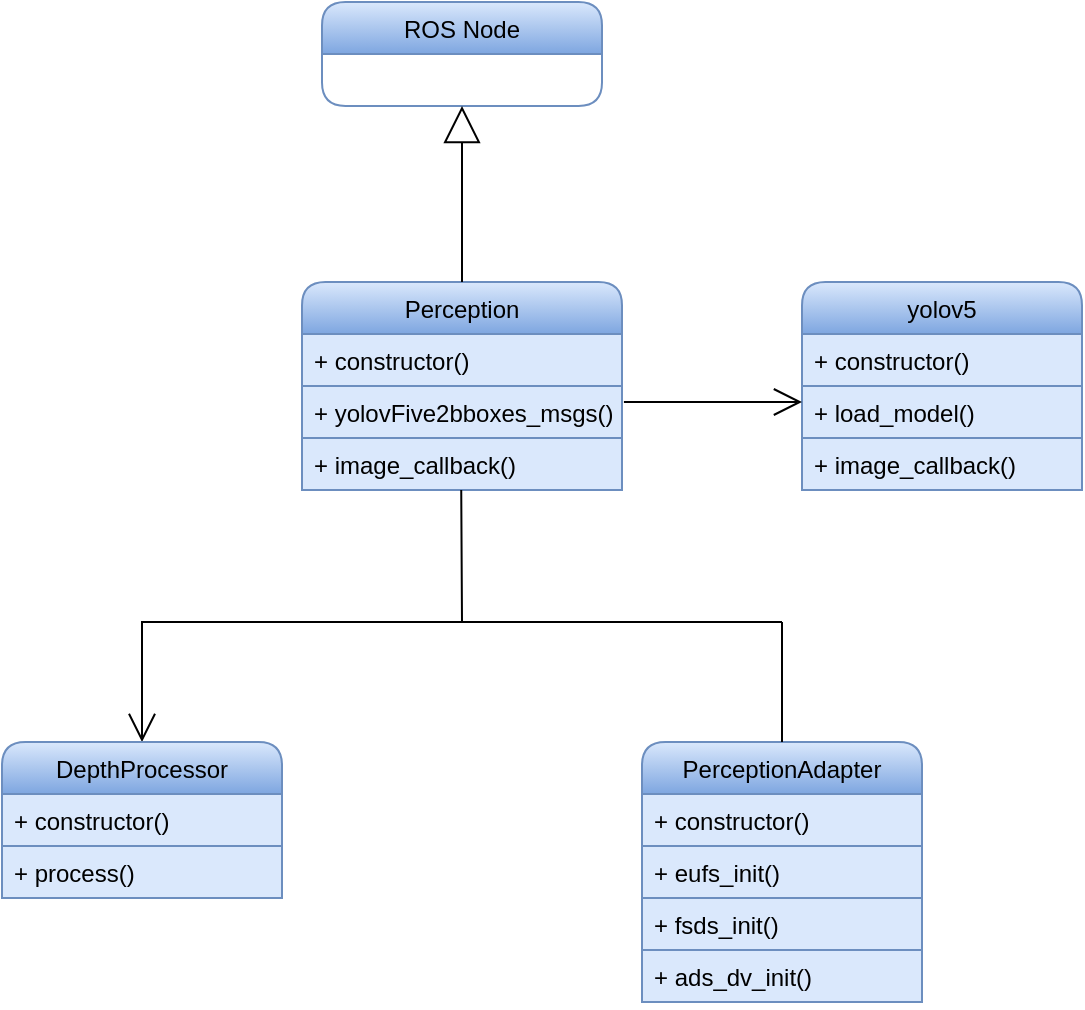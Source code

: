 <mxfile version="20.3.0" type="device" pages="3"><diagram id="csrCHdKyBh5PjhHcBPgm" name="Class Diagram"><mxGraphModel dx="2282" dy="1115" grid="1" gridSize="10" guides="1" tooltips="1" connect="1" arrows="1" fold="1" page="1" pageScale="1" pageWidth="827" pageHeight="1169" math="0" shadow="0"><root><mxCell id="0"/><mxCell id="1" parent="0"/><mxCell id="FZn9dxzBN6j7ot9aoBsr-1" value="Perception" style="swimlane;fontStyle=0;childLayout=stackLayout;horizontal=1;startSize=26;fillColor=#dae8fc;horizontalStack=0;resizeParent=1;resizeParentMax=0;resizeLast=0;collapsible=1;marginBottom=0;strokeColor=#6c8ebf;rounded=1;gradientColor=#7ea6e0;" vertex="1" parent="1"><mxGeometry x="10" y="320" width="160" height="104" as="geometry"/></mxCell><mxCell id="FZn9dxzBN6j7ot9aoBsr-2" value="+ constructor()" style="text;strokeColor=#6c8ebf;fillColor=#dae8fc;align=left;verticalAlign=top;spacingLeft=4;spacingRight=4;overflow=hidden;rotatable=0;points=[[0,0.5],[1,0.5]];portConstraint=eastwest;" vertex="1" parent="FZn9dxzBN6j7ot9aoBsr-1"><mxGeometry y="26" width="160" height="26" as="geometry"/></mxCell><mxCell id="FZn9dxzBN6j7ot9aoBsr-3" value="+ yolovFive2bboxes_msgs()" style="text;strokeColor=#6c8ebf;fillColor=#dae8fc;align=left;verticalAlign=top;spacingLeft=4;spacingRight=4;overflow=hidden;rotatable=0;points=[[0,0.5],[1,0.5]];portConstraint=eastwest;" vertex="1" parent="FZn9dxzBN6j7ot9aoBsr-1"><mxGeometry y="52" width="160" height="26" as="geometry"/></mxCell><mxCell id="FZn9dxzBN6j7ot9aoBsr-4" value="+ image_callback()" style="text;strokeColor=#6c8ebf;fillColor=#dae8fc;align=left;verticalAlign=top;spacingLeft=4;spacingRight=4;overflow=hidden;rotatable=0;points=[[0,0.5],[1,0.5]];portConstraint=eastwest;" vertex="1" parent="FZn9dxzBN6j7ot9aoBsr-1"><mxGeometry y="78" width="160" height="26" as="geometry"/></mxCell><mxCell id="FZn9dxzBN6j7ot9aoBsr-5" value="ROS Node" style="swimlane;fontStyle=0;childLayout=stackLayout;horizontal=1;startSize=26;fillColor=#dae8fc;horizontalStack=0;resizeParent=1;resizeParentMax=0;resizeLast=0;collapsible=1;marginBottom=0;strokeColor=#6c8ebf;rounded=1;gradientColor=#7ea6e0;" vertex="1" parent="1"><mxGeometry x="20" y="180" width="140" height="52" as="geometry"><mxRectangle x="60" y="110" width="100" height="30" as="alternateBounds"/></mxGeometry></mxCell><mxCell id="FZn9dxzBN6j7ot9aoBsr-6" value="" style="endArrow=block;endSize=16;endFill=0;html=1;rounded=0;exitX=0.5;exitY=0;exitDx=0;exitDy=0;entryX=0.5;entryY=1;entryDx=0;entryDy=0;" edge="1" parent="1" source="FZn9dxzBN6j7ot9aoBsr-1" target="FZn9dxzBN6j7ot9aoBsr-5"><mxGeometry width="160" relative="1" as="geometry"><mxPoint x="120" y="362" as="sourcePoint"/><mxPoint x="90" y="240" as="targetPoint"/></mxGeometry></mxCell><mxCell id="FZn9dxzBN6j7ot9aoBsr-7" value="yolov5" style="swimlane;fontStyle=0;childLayout=stackLayout;horizontal=1;startSize=26;fillColor=#dae8fc;horizontalStack=0;resizeParent=1;resizeParentMax=0;resizeLast=0;collapsible=1;marginBottom=0;strokeColor=#6c8ebf;rounded=1;gradientColor=#7ea6e0;" vertex="1" parent="1"><mxGeometry x="260" y="320" width="140" height="104" as="geometry"><mxRectangle x="300" y="250" width="80" height="30" as="alternateBounds"/></mxGeometry></mxCell><mxCell id="FZn9dxzBN6j7ot9aoBsr-8" value="+ constructor()" style="text;strokeColor=#6c8ebf;fillColor=#dae8fc;align=left;verticalAlign=top;spacingLeft=4;spacingRight=4;overflow=hidden;rotatable=0;points=[[0,0.5],[1,0.5]];portConstraint=eastwest;" vertex="1" parent="FZn9dxzBN6j7ot9aoBsr-7"><mxGeometry y="26" width="140" height="26" as="geometry"/></mxCell><mxCell id="FZn9dxzBN6j7ot9aoBsr-9" value="+ load_model()" style="text;strokeColor=#6c8ebf;fillColor=#dae8fc;align=left;verticalAlign=top;spacingLeft=4;spacingRight=4;overflow=hidden;rotatable=0;points=[[0,0.5],[1,0.5]];portConstraint=eastwest;" vertex="1" parent="FZn9dxzBN6j7ot9aoBsr-7"><mxGeometry y="52" width="140" height="26" as="geometry"/></mxCell><mxCell id="FZn9dxzBN6j7ot9aoBsr-10" value="+ image_callback()" style="text;strokeColor=#6c8ebf;fillColor=#dae8fc;align=left;verticalAlign=top;spacingLeft=4;spacingRight=4;overflow=hidden;rotatable=0;points=[[0,0.5],[1,0.5]];portConstraint=eastwest;" vertex="1" parent="FZn9dxzBN6j7ot9aoBsr-7"><mxGeometry y="78" width="140" height="26" as="geometry"/></mxCell><mxCell id="FZn9dxzBN6j7ot9aoBsr-11" value="" style="endArrow=open;endFill=1;endSize=12;html=1;rounded=0;exitX=1.006;exitY=0.308;exitDx=0;exitDy=0;exitPerimeter=0;" edge="1" parent="1" source="FZn9dxzBN6j7ot9aoBsr-3"><mxGeometry width="160" relative="1" as="geometry"><mxPoint x="170" y="345.17" as="sourcePoint"/><mxPoint x="260" y="380" as="targetPoint"/></mxGeometry></mxCell><mxCell id="FZn9dxzBN6j7ot9aoBsr-12" value="" style="endArrow=open;endFill=1;endSize=12;html=1;rounded=0;" edge="1" parent="1"><mxGeometry width="160" relative="1" as="geometry"><mxPoint x="89.62" y="424" as="sourcePoint"/><mxPoint x="-70" y="550" as="targetPoint"/><Array as="points"><mxPoint x="90" y="490"/><mxPoint x="250" y="490"/><mxPoint x="-70" y="490"/></Array></mxGeometry></mxCell><mxCell id="FZn9dxzBN6j7ot9aoBsr-13" value="DepthProcessor" style="swimlane;fontStyle=0;childLayout=stackLayout;horizontal=1;startSize=26;fillColor=#dae8fc;horizontalStack=0;resizeParent=1;resizeParentMax=0;resizeLast=0;collapsible=1;marginBottom=0;strokeColor=#6c8ebf;rounded=1;gradientColor=#7ea6e0;" vertex="1" parent="1"><mxGeometry x="-140" y="550" width="140" height="78" as="geometry"/></mxCell><mxCell id="FZn9dxzBN6j7ot9aoBsr-14" value="+ constructor()" style="text;strokeColor=#6c8ebf;fillColor=#dae8fc;align=left;verticalAlign=top;spacingLeft=4;spacingRight=4;overflow=hidden;rotatable=0;points=[[0,0.5],[1,0.5]];portConstraint=eastwest;" vertex="1" parent="FZn9dxzBN6j7ot9aoBsr-13"><mxGeometry y="26" width="140" height="26" as="geometry"/></mxCell><mxCell id="FZn9dxzBN6j7ot9aoBsr-15" value="+ process()" style="text;strokeColor=#6c8ebf;fillColor=#dae8fc;align=left;verticalAlign=top;spacingLeft=4;spacingRight=4;overflow=hidden;rotatable=0;points=[[0,0.5],[1,0.5]];portConstraint=eastwest;" vertex="1" parent="FZn9dxzBN6j7ot9aoBsr-13"><mxGeometry y="52" width="140" height="26" as="geometry"/></mxCell><mxCell id="FZn9dxzBN6j7ot9aoBsr-16" value="PerceptionAdapter" style="swimlane;fontStyle=0;childLayout=stackLayout;horizontal=1;startSize=26;fillColor=#dae8fc;horizontalStack=0;resizeParent=1;resizeParentMax=0;resizeLast=0;collapsible=1;marginBottom=0;strokeColor=#6c8ebf;rounded=1;gradientColor=#7ea6e0;" vertex="1" parent="1"><mxGeometry x="180" y="550" width="140" height="130" as="geometry"><mxRectangle x="220" y="480" width="140" height="30" as="alternateBounds"/></mxGeometry></mxCell><mxCell id="FZn9dxzBN6j7ot9aoBsr-17" value="+ constructor()" style="text;strokeColor=#6c8ebf;fillColor=#dae8fc;align=left;verticalAlign=top;spacingLeft=4;spacingRight=4;overflow=hidden;rotatable=0;points=[[0,0.5],[1,0.5]];portConstraint=eastwest;" vertex="1" parent="FZn9dxzBN6j7ot9aoBsr-16"><mxGeometry y="26" width="140" height="26" as="geometry"/></mxCell><mxCell id="FZn9dxzBN6j7ot9aoBsr-18" value="+ eufs_init()" style="text;strokeColor=#6c8ebf;fillColor=#dae8fc;align=left;verticalAlign=top;spacingLeft=4;spacingRight=4;overflow=hidden;rotatable=0;points=[[0,0.5],[1,0.5]];portConstraint=eastwest;" vertex="1" parent="FZn9dxzBN6j7ot9aoBsr-16"><mxGeometry y="52" width="140" height="26" as="geometry"/></mxCell><mxCell id="FZn9dxzBN6j7ot9aoBsr-19" value="+ fsds_init()" style="text;strokeColor=#6c8ebf;fillColor=#dae8fc;align=left;verticalAlign=top;spacingLeft=4;spacingRight=4;overflow=hidden;rotatable=0;points=[[0,0.5],[1,0.5]];portConstraint=eastwest;" vertex="1" parent="FZn9dxzBN6j7ot9aoBsr-16"><mxGeometry y="78" width="140" height="26" as="geometry"/></mxCell><mxCell id="FZn9dxzBN6j7ot9aoBsr-20" value="+ ads_dv_init()" style="text;strokeColor=#6c8ebf;fillColor=#dae8fc;align=left;verticalAlign=top;spacingLeft=4;spacingRight=4;overflow=hidden;rotatable=0;points=[[0,0.5],[1,0.5]];portConstraint=eastwest;" vertex="1" parent="FZn9dxzBN6j7ot9aoBsr-16"><mxGeometry y="104" width="140" height="26" as="geometry"/></mxCell><mxCell id="FZn9dxzBN6j7ot9aoBsr-21" value="" style="endArrow=none;html=1;rounded=0;exitX=0.5;exitY=0;exitDx=0;exitDy=0;" edge="1" parent="1" source="FZn9dxzBN6j7ot9aoBsr-16"><mxGeometry width="50" height="50" relative="1" as="geometry"><mxPoint x="200" y="540" as="sourcePoint"/><mxPoint x="250" y="490" as="targetPoint"/></mxGeometry></mxCell></root></mxGraphModel></diagram><diagram id="uwnLDDKMOIUK_HUEbqtl" name="Sequence Diagram"><mxGraphModel dx="1773" dy="725" grid="1" gridSize="10" guides="1" tooltips="1" connect="1" arrows="1" fold="1" page="1" pageScale="1" pageWidth="827" pageHeight="1169" math="0" shadow="0"><root><mxCell id="0"/><mxCell id="1" parent="0"/><mxCell id="axEd0Fms53yiB2rhbIe--1" value=":Perception" style="rounded=0;whiteSpace=wrap;html=1;" parent="1" vertex="1"><mxGeometry x="100" y="60" width="120" height="60" as="geometry"/></mxCell><mxCell id="axEd0Fms53yiB2rhbIe--2" value="" style="endArrow=none;dashed=1;html=1;dashPattern=1 3;strokeWidth=2;rounded=0;entryX=0.5;entryY=1;entryDx=0;entryDy=0;startArrow=none;" parent="1" source="axEd0Fms53yiB2rhbIe--22" target="axEd0Fms53yiB2rhbIe--1" edge="1"><mxGeometry width="50" height="50" relative="1" as="geometry"><mxPoint x="160" y="400" as="sourcePoint"/><mxPoint x="500" y="350" as="targetPoint"/></mxGeometry></mxCell><mxCell id="axEd0Fms53yiB2rhbIe--3" value=":yolov5" style="rounded=0;whiteSpace=wrap;html=1;" parent="1" vertex="1"><mxGeometry x="300" y="60" width="120" height="60" as="geometry"/></mxCell><mxCell id="axEd0Fms53yiB2rhbIe--4" value="" style="endArrow=none;dashed=1;html=1;dashPattern=1 3;strokeWidth=2;rounded=0;entryX=0.5;entryY=1;entryDx=0;entryDy=0;startArrow=none;" parent="1" source="axEd0Fms53yiB2rhbIe--27" edge="1"><mxGeometry width="50" height="50" relative="1" as="geometry"><mxPoint x="360.05" y="400" as="sourcePoint"/><mxPoint x="359.55" y="130" as="targetPoint"/></mxGeometry></mxCell><mxCell id="axEd0Fms53yiB2rhbIe--8" value="Yolo:imageCallback(image)" style="html=1;verticalAlign=bottom;endArrow=block;rounded=0;" parent="1" edge="1"><mxGeometry width="80" relative="1" as="geometry"><mxPoint x="155" y="180" as="sourcePoint"/><mxPoint x="355" y="180" as="targetPoint"/></mxGeometry></mxCell><mxCell id="axEd0Fms53yiB2rhbIe--9" value=":depthProcessor" style="rounded=0;whiteSpace=wrap;html=1;" parent="1" vertex="1"><mxGeometry x="500" y="60" width="120" height="60" as="geometry"/></mxCell><mxCell id="axEd0Fms53yiB2rhbIe--10" value="" style="endArrow=none;dashed=1;html=1;dashPattern=1 3;strokeWidth=2;rounded=0;entryX=0.5;entryY=1;entryDx=0;entryDy=0;startArrow=none;" parent="1" source="axEd0Fms53yiB2rhbIe--29" edge="1"><mxGeometry width="50" height="50" relative="1" as="geometry"><mxPoint x="560" y="400" as="sourcePoint"/><mxPoint x="560" y="120" as="targetPoint"/></mxGeometry></mxCell><mxCell id="axEd0Fms53yiB2rhbIe--12" value="BoundingBoxes" style="html=1;verticalAlign=bottom;endArrow=open;dashed=1;endSize=8;rounded=0;" parent="1" edge="1"><mxGeometry relative="1" as="geometry"><mxPoint x="360" y="210" as="sourcePoint"/><mxPoint x="165.0" y="210" as="targetPoint"/></mxGeometry></mxCell><mxCell id="axEd0Fms53yiB2rhbIe--13" value="adapter:PerceptionAdapter" style="rounded=0;whiteSpace=wrap;html=1;" parent="1" vertex="1"><mxGeometry x="-140" y="60" width="160" height="60" as="geometry"/></mxCell><mxCell id="axEd0Fms53yiB2rhbIe--14" value="" style="endArrow=none;dashed=1;html=1;dashPattern=1 3;strokeWidth=2;rounded=0;startArrow=none;" parent="1" source="axEd0Fms53yiB2rhbIe--25" edge="1"><mxGeometry width="50" height="50" relative="1" as="geometry"><mxPoint x="-60.56" y="390" as="sourcePoint"/><mxPoint x="-60.11" y="120" as="targetPoint"/></mxGeometry></mxCell><mxCell id="axEd0Fms53yiB2rhbIe--15" value="Perception:imageCallback(image)" style="html=1;verticalAlign=bottom;endArrow=block;rounded=0;entryX=-0.155;entryY=0.227;entryDx=0;entryDy=0;entryPerimeter=0;exitX=0.89;exitY=0.256;exitDx=0;exitDy=0;exitPerimeter=0;" parent="1" source="axEd0Fms53yiB2rhbIe--25" target="axEd0Fms53yiB2rhbIe--22" edge="1"><mxGeometry width="80" relative="1" as="geometry"><mxPoint x="-60" y="190" as="sourcePoint"/><mxPoint x="160" y="190" as="targetPoint"/></mxGeometry></mxCell><mxCell id="axEd0Fms53yiB2rhbIe--16" value="Image Getter" style="shape=umlActor;verticalLabelPosition=bottom;verticalAlign=top;html=1;" parent="1" vertex="1"><mxGeometry x="-270" y="40" width="30" height="60" as="geometry"/></mxCell><mxCell id="axEd0Fms53yiB2rhbIe--19" value="" style="endArrow=none;dashed=1;html=1;dashPattern=1 3;strokeWidth=2;rounded=0;" parent="1" edge="1"><mxGeometry width="50" height="50" relative="1" as="geometry"><mxPoint x="-255.43" y="400.0" as="sourcePoint"/><mxPoint x="-254.98" y="130" as="targetPoint"/></mxGeometry></mxCell><mxCell id="axEd0Fms53yiB2rhbIe--21" value="Send the Image" style="html=1;verticalAlign=bottom;endArrow=block;rounded=0;entryX=0.026;entryY=0.116;entryDx=0;entryDy=0;entryPerimeter=0;" parent="1" target="axEd0Fms53yiB2rhbIe--25" edge="1"><mxGeometry width="80" relative="1" as="geometry"><mxPoint x="-250" y="160" as="sourcePoint"/><mxPoint x="-70" y="160" as="targetPoint"/></mxGeometry></mxCell><mxCell id="axEd0Fms53yiB2rhbIe--22" value="" style="html=1;points=[];perimeter=orthogonalPerimeter;" parent="1" vertex="1"><mxGeometry x="155" y="130" width="10" height="180" as="geometry"/></mxCell><mxCell id="axEd0Fms53yiB2rhbIe--24" value="" style="endArrow=none;dashed=1;html=1;dashPattern=1 3;strokeWidth=2;rounded=0;entryX=0.5;entryY=1;entryDx=0;entryDy=0;" parent="1" target="axEd0Fms53yiB2rhbIe--22" edge="1"><mxGeometry width="50" height="50" relative="1" as="geometry"><mxPoint x="160" y="400" as="sourcePoint"/><mxPoint x="160" y="120" as="targetPoint"/></mxGeometry></mxCell><mxCell id="axEd0Fms53yiB2rhbIe--25" value="" style="html=1;points=[];perimeter=orthogonalPerimeter;" parent="1" vertex="1"><mxGeometry x="-65" y="150" width="10" height="80" as="geometry"/></mxCell><mxCell id="axEd0Fms53yiB2rhbIe--26" value="" style="endArrow=none;dashed=1;html=1;dashPattern=1 3;strokeWidth=2;rounded=0;" parent="1" target="axEd0Fms53yiB2rhbIe--25" edge="1"><mxGeometry width="50" height="50" relative="1" as="geometry"><mxPoint x="-61" y="400" as="sourcePoint"/><mxPoint x="-60.11" y="120" as="targetPoint"/></mxGeometry></mxCell><mxCell id="axEd0Fms53yiB2rhbIe--27" value="" style="html=1;points=[];perimeter=orthogonalPerimeter;" parent="1" vertex="1"><mxGeometry x="355" y="160" width="10" height="60" as="geometry"/></mxCell><mxCell id="axEd0Fms53yiB2rhbIe--28" value="" style="endArrow=none;dashed=1;html=1;dashPattern=1 3;strokeWidth=2;rounded=0;entryX=0.5;entryY=1;entryDx=0;entryDy=0;" parent="1" target="axEd0Fms53yiB2rhbIe--27" edge="1"><mxGeometry width="50" height="50" relative="1" as="geometry"><mxPoint x="360.05" y="400" as="sourcePoint"/><mxPoint x="359.55" y="130" as="targetPoint"/></mxGeometry></mxCell><mxCell id="axEd0Fms53yiB2rhbIe--29" value="" style="html=1;points=[];perimeter=orthogonalPerimeter;" parent="1" vertex="1"><mxGeometry x="555" y="170" width="10" height="180" as="geometry"/></mxCell><mxCell id="axEd0Fms53yiB2rhbIe--31" value="" style="endArrow=none;dashed=1;html=1;dashPattern=1 3;strokeWidth=2;rounded=0;entryX=0.5;entryY=1;entryDx=0;entryDy=0;" parent="1" target="axEd0Fms53yiB2rhbIe--29" edge="1"><mxGeometry width="50" height="50" relative="1" as="geometry"><mxPoint x="560" y="400" as="sourcePoint"/><mxPoint x="560" y="120" as="targetPoint"/></mxGeometry></mxCell><mxCell id="axEd0Fms53yiB2rhbIe--32" value="process(BoundingBoxes)" style="html=1;verticalAlign=bottom;endArrow=block;rounded=0;exitX=1.044;exitY=0.722;exitDx=0;exitDy=0;exitPerimeter=0;entryX=-0.067;entryY=0.493;entryDx=0;entryDy=0;entryPerimeter=0;" parent="1" source="axEd0Fms53yiB2rhbIe--22" target="axEd0Fms53yiB2rhbIe--29" edge="1"><mxGeometry width="80" relative="1" as="geometry"><mxPoint x="170" y="240" as="sourcePoint"/><mxPoint x="550" y="257" as="targetPoint"/></mxGeometry></mxCell><mxCell id="axEd0Fms53yiB2rhbIe--33" value="cone_array" style="html=1;verticalAlign=bottom;endArrow=open;dashed=1;endSize=8;rounded=0;entryX=0.924;entryY=0.942;entryDx=0;entryDy=0;entryPerimeter=0;exitX=-0.106;exitY=0.723;exitDx=0;exitDy=0;exitPerimeter=0;" parent="1" edge="1"><mxGeometry relative="1" as="geometry"><mxPoint x="555" y="300.58" as="sourcePoint"/><mxPoint x="165.3" y="300.0" as="targetPoint"/><Array as="points"/></mxGeometry></mxCell><mxCell id="axEd0Fms53yiB2rhbIe--34" value="loop" style="shape=umlFrame;whiteSpace=wrap;html=1;" parent="1" vertex="1"><mxGeometry x="440" y="210" width="230" height="150" as="geometry"/></mxCell><mxCell id="axEd0Fms53yiB2rhbIe--36" value="" style="html=1;points=[];perimeter=orthogonalPerimeter;" parent="1" vertex="1"><mxGeometry x="555" y="170" width="10" height="180" as="geometry"/></mxCell><mxCell id="axEd0Fms53yiB2rhbIe--37" value="[for each bounding box]" style="text;html=1;strokeColor=none;fillColor=none;align=center;verticalAlign=middle;whiteSpace=wrap;rounded=0;" parent="1" vertex="1"><mxGeometry x="450" y="320" width="80" height="30" as="geometry"/></mxCell><mxCell id="axEd0Fms53yiB2rhbIe--38" value="get_value" style="html=1;verticalAlign=bottom;endArrow=block;rounded=0;entryX=1.133;entryY=0.722;entryDx=0;entryDy=0;entryPerimeter=0;" parent="1" target="axEd0Fms53yiB2rhbIe--36" edge="1"><mxGeometry x="0.143" width="80" relative="1" as="geometry"><mxPoint x="565" y="259.76" as="sourcePoint"/><mxPoint x="645" y="259.76" as="targetPoint"/><Array as="points"><mxPoint x="620" y="260"/><mxPoint x="620" y="300"/></Array><mxPoint as="offset"/></mxGeometry></mxCell></root></mxGraphModel></diagram><diagram id="CQTNSsdxCPb14MdHwIkN" name="Activity Diagram"><mxGraphModel dx="946" dy="725" grid="1" gridSize="10" guides="1" tooltips="1" connect="1" arrows="1" fold="1" page="1" pageScale="1" pageWidth="827" pageHeight="1169" math="0" shadow="0"><root><mxCell id="0"/><mxCell id="1" parent="0"/><mxCell id="8X3CFZgMmZD0W2ID8nXH-5" value="" style="ellipse;html=1;shape=startState;fillColor=#000000;strokeColor=#ff0000;" parent="1" vertex="1"><mxGeometry x="245" y="70" width="30" height="30" as="geometry"/></mxCell><mxCell id="8X3CFZgMmZD0W2ID8nXH-6" value="" style="edgeStyle=orthogonalEdgeStyle;html=1;verticalAlign=bottom;endArrow=open;endSize=8;strokeColor=#ff0000;rounded=0;" parent="1" source="8X3CFZgMmZD0W2ID8nXH-5" edge="1"><mxGeometry relative="1" as="geometry"><mxPoint x="260" y="160" as="targetPoint"/></mxGeometry></mxCell><mxCell id="8X3CFZgMmZD0W2ID8nXH-9" value="mode" style="rhombus;whiteSpace=wrap;html=1;fillColor=#ffffc0;strokeColor=#ff0000;" parent="1" vertex="1"><mxGeometry x="220" y="160" width="80" height="40" as="geometry"/></mxCell><mxCell id="8X3CFZgMmZD0W2ID8nXH-10" value="" style="edgeStyle=orthogonalEdgeStyle;html=1;align=left;verticalAlign=bottom;endArrow=open;endSize=8;strokeColor=#ff0000;rounded=0;entryX=0.5;entryY=0;entryDx=0;entryDy=0;" parent="1" source="8X3CFZgMmZD0W2ID8nXH-9" target="8X3CFZgMmZD0W2ID8nXH-20" edge="1"><mxGeometry x="-1" relative="1" as="geometry"><mxPoint x="400" y="260" as="targetPoint"/><Array as="points"><mxPoint x="400" y="180"/></Array></mxGeometry></mxCell><mxCell id="8X3CFZgMmZD0W2ID8nXH-11" value="" style="edgeStyle=orthogonalEdgeStyle;html=1;align=left;verticalAlign=top;endArrow=open;endSize=8;strokeColor=#ff0000;rounded=0;entryX=0.5;entryY=0;entryDx=0;entryDy=0;" parent="1" source="8X3CFZgMmZD0W2ID8nXH-9" target="8X3CFZgMmZD0W2ID8nXH-19" edge="1"><mxGeometry x="-1" relative="1" as="geometry"><mxPoint x="260" y="260" as="targetPoint"/></mxGeometry></mxCell><mxCell id="8X3CFZgMmZD0W2ID8nXH-12" value="" style="edgeStyle=orthogonalEdgeStyle;html=1;align=left;verticalAlign=top;endArrow=open;endSize=8;strokeColor=#ff0000;rounded=0;exitX=0;exitY=0.5;exitDx=0;exitDy=0;" parent="1" source="8X3CFZgMmZD0W2ID8nXH-9" edge="1"><mxGeometry x="-1" y="45" relative="1" as="geometry"><mxPoint x="120" y="270" as="targetPoint"/><mxPoint x="170" y="180" as="sourcePoint"/><Array as="points"><mxPoint x="120" y="180"/><mxPoint x="120" y="260"/></Array><mxPoint x="20" y="-5" as="offset"/></mxGeometry></mxCell><mxCell id="8X3CFZgMmZD0W2ID8nXH-13" value="EUFS" style="text;align=center;fontStyle=1;verticalAlign=middle;spacingLeft=3;spacingRight=3;strokeColor=none;rotatable=0;points=[[0,0.5],[1,0.5]];portConstraint=eastwest;" parent="1" vertex="1"><mxGeometry x="130" y="210" width="40" height="26" as="geometry"/></mxCell><mxCell id="8X3CFZgMmZD0W2ID8nXH-15" value="FSDS" style="text;align=center;fontStyle=1;verticalAlign=middle;spacingLeft=3;spacingRight=3;strokeColor=none;rotatable=0;points=[[0,0.5],[1,0.5]];portConstraint=eastwest;" parent="1" vertex="1"><mxGeometry x="260" y="210" width="40" height="26" as="geometry"/></mxCell><mxCell id="8X3CFZgMmZD0W2ID8nXH-16" value="ADS-DV" style="text;align=center;fontStyle=1;verticalAlign=middle;spacingLeft=3;spacingRight=3;strokeColor=none;rotatable=0;points=[[0,0.5],[1,0.5]];portConstraint=eastwest;" parent="1" vertex="1"><mxGeometry x="414" y="210" width="40" height="26" as="geometry"/></mxCell><mxCell id="8X3CFZgMmZD0W2ID8nXH-17" value="Get EUFS Image" style="rounded=1;whiteSpace=wrap;html=1;arcSize=40;fontColor=#000000;fillColor=#ffffc0;strokeColor=#ff0000;" parent="1" vertex="1"><mxGeometry x="60" y="270" width="120" height="40" as="geometry"/></mxCell><mxCell id="8X3CFZgMmZD0W2ID8nXH-18" value="" style="edgeStyle=orthogonalEdgeStyle;html=1;verticalAlign=bottom;endArrow=open;endSize=8;strokeColor=#ff0000;rounded=0;entryX=0;entryY=0.5;entryDx=0;entryDy=0;" parent="1" source="8X3CFZgMmZD0W2ID8nXH-17" target="8X3CFZgMmZD0W2ID8nXH-24" edge="1"><mxGeometry relative="1" as="geometry"><mxPoint x="120" y="370" as="targetPoint"/><Array as="points"><mxPoint x="120" y="390"/></Array></mxGeometry></mxCell><mxCell id="8X3CFZgMmZD0W2ID8nXH-19" value="Get FSDS Image" style="rounded=1;whiteSpace=wrap;html=1;arcSize=40;fontColor=#000000;fillColor=#ffffc0;strokeColor=#ff0000;" parent="1" vertex="1"><mxGeometry x="200" y="270" width="120" height="40" as="geometry"/></mxCell><mxCell id="8X3CFZgMmZD0W2ID8nXH-20" value="Get ZED Image" style="rounded=1;whiteSpace=wrap;html=1;arcSize=40;fontColor=#000000;fillColor=#ffffc0;strokeColor=#ff0000;" parent="1" vertex="1"><mxGeometry x="340" y="270" width="120" height="40" as="geometry"/></mxCell><mxCell id="8X3CFZgMmZD0W2ID8nXH-22" value="" style="edgeStyle=orthogonalEdgeStyle;html=1;verticalAlign=bottom;endArrow=open;endSize=8;strokeColor=#ff0000;rounded=0;" parent="1" edge="1"><mxGeometry relative="1" as="geometry"><mxPoint x="259.69" y="370.0" as="targetPoint"/><mxPoint x="259.69" y="310.0" as="sourcePoint"/></mxGeometry></mxCell><mxCell id="8X3CFZgMmZD0W2ID8nXH-23" value="" style="edgeStyle=orthogonalEdgeStyle;html=1;verticalAlign=bottom;endArrow=open;endSize=8;strokeColor=#ff0000;rounded=0;entryX=1;entryY=0.5;entryDx=0;entryDy=0;" parent="1" target="8X3CFZgMmZD0W2ID8nXH-24" edge="1"><mxGeometry relative="1" as="geometry"><mxPoint x="399.69" y="370.0" as="targetPoint"/><mxPoint x="399.69" y="310.0" as="sourcePoint"/><Array as="points"><mxPoint x="400" y="390"/></Array></mxGeometry></mxCell><mxCell id="8X3CFZgMmZD0W2ID8nXH-24" value="Yolov5 Processing" style="rounded=1;whiteSpace=wrap;html=1;arcSize=40;fontColor=#000000;fillColor=#ffffc0;strokeColor=#ff0000;" parent="1" vertex="1"><mxGeometry x="200" y="370" width="120" height="40" as="geometry"/></mxCell><mxCell id="8X3CFZgMmZD0W2ID8nXH-27" value="" style="edgeStyle=orthogonalEdgeStyle;html=1;verticalAlign=bottom;endArrow=open;endSize=8;strokeColor=#ff0000;rounded=0;" parent="1" edge="1"><mxGeometry relative="1" as="geometry"><mxPoint x="258.82" y="470" as="targetPoint"/><mxPoint x="258.82" y="410" as="sourcePoint"/></mxGeometry></mxCell><mxCell id="8X3CFZgMmZD0W2ID8nXH-28" value="PointCloud Null" style="rhombus;whiteSpace=wrap;html=1;fillColor=#ffffc0;strokeColor=#ff0000;" parent="1" vertex="1"><mxGeometry x="210" y="470" width="100" height="90" as="geometry"/></mxCell><mxCell id="8X3CFZgMmZD0W2ID8nXH-29" value="" style="edgeStyle=orthogonalEdgeStyle;html=1;align=left;verticalAlign=bottom;endArrow=open;endSize=8;strokeColor=#ff0000;rounded=0;entryX=0.551;entryY=0.004;entryDx=0;entryDy=0;entryPerimeter=0;" parent="1" source="8X3CFZgMmZD0W2ID8nXH-28" target="8X3CFZgMmZD0W2ID8nXH-37" edge="1"><mxGeometry x="-1" relative="1" as="geometry"><mxPoint x="390" y="570" as="targetPoint"/><Array as="points"><mxPoint x="400" y="515"/><mxPoint x="400" y="560"/></Array></mxGeometry></mxCell><mxCell id="8X3CFZgMmZD0W2ID8nXH-31" value="" style="edgeStyle=orthogonalEdgeStyle;html=1;align=left;verticalAlign=bottom;endArrow=open;endSize=8;strokeColor=#ff0000;rounded=0;exitX=0;exitY=0.5;exitDx=0;exitDy=0;" parent="1" source="8X3CFZgMmZD0W2ID8nXH-28" edge="1"><mxGeometry x="-1" relative="1" as="geometry"><mxPoint x="120" y="570.34" as="targetPoint"/><mxPoint x="200.0" y="520" as="sourcePoint"/><Array as="points"><mxPoint x="120" y="515"/></Array></mxGeometry></mxCell><mxCell id="8X3CFZgMmZD0W2ID8nXH-33" value="No" style="text;align=center;fontStyle=1;verticalAlign=middle;spacingLeft=3;spacingRight=3;strokeColor=none;rotatable=0;points=[[0,0.5],[1,0.5]];portConstraint=eastwest;" parent="1" vertex="1"><mxGeometry x="120" y="520" width="50" height="26" as="geometry"/></mxCell><mxCell id="8X3CFZgMmZD0W2ID8nXH-34" value="Yes" style="text;align=center;fontStyle=1;verticalAlign=middle;spacingLeft=3;spacingRight=3;strokeColor=none;rotatable=0;points=[[0,0.5],[1,0.5]];portConstraint=eastwest;" parent="1" vertex="1"><mxGeometry x="340" y="520" width="50" height="26" as="geometry"/></mxCell><mxCell id="8X3CFZgMmZD0W2ID8nXH-35" value="Point Cloud Proccessing" style="rounded=1;whiteSpace=wrap;html=1;arcSize=40;fontColor=#000000;fillColor=#ffffc0;strokeColor=#ff0000;" parent="1" vertex="1"><mxGeometry x="60" y="570" width="120" height="40" as="geometry"/></mxCell><mxCell id="8X3CFZgMmZD0W2ID8nXH-36" value="" style="edgeStyle=orthogonalEdgeStyle;html=1;verticalAlign=bottom;endArrow=open;endSize=8;strokeColor=#ff0000;rounded=0;entryX=0;entryY=0.5;entryDx=0;entryDy=0;" parent="1" source="8X3CFZgMmZD0W2ID8nXH-35" target="8X3CFZgMmZD0W2ID8nXH-39" edge="1"><mxGeometry relative="1" as="geometry"><mxPoint x="120" y="670" as="targetPoint"/><Array as="points"><mxPoint x="120" y="720"/></Array></mxGeometry></mxCell><mxCell id="8X3CFZgMmZD0W2ID8nXH-37" value="Matrix Proccessing" style="rounded=1;whiteSpace=wrap;html=1;arcSize=40;fontColor=#000000;fillColor=#ffffc0;strokeColor=#ff0000;" parent="1" vertex="1"><mxGeometry x="334" y="570" width="120" height="40" as="geometry"/></mxCell><mxCell id="8X3CFZgMmZD0W2ID8nXH-38" value="" style="edgeStyle=orthogonalEdgeStyle;html=1;verticalAlign=bottom;endArrow=open;endSize=8;strokeColor=#ff0000;rounded=0;entryX=1;entryY=0.5;entryDx=0;entryDy=0;" parent="1" source="8X3CFZgMmZD0W2ID8nXH-37" target="8X3CFZgMmZD0W2ID8nXH-39" edge="1"><mxGeometry relative="1" as="geometry"><mxPoint x="394" y="670" as="targetPoint"/><Array as="points"><mxPoint x="400" y="720"/></Array></mxGeometry></mxCell><mxCell id="8X3CFZgMmZD0W2ID8nXH-39" value="Return Depth" style="rounded=1;whiteSpace=wrap;html=1;arcSize=40;fontColor=#000000;fillColor=#ffffc0;strokeColor=#ff0000;" parent="1" vertex="1"><mxGeometry x="200" y="700" width="120" height="40" as="geometry"/></mxCell><mxCell id="8X3CFZgMmZD0W2ID8nXH-40" value="" style="edgeStyle=orthogonalEdgeStyle;html=1;verticalAlign=bottom;endArrow=open;endSize=8;strokeColor=#ff0000;rounded=0;" parent="1" target="8X3CFZgMmZD0W2ID8nXH-42" edge="1"><mxGeometry relative="1" as="geometry"><mxPoint x="258.89" y="800" as="targetPoint"/><mxPoint x="258.89" y="740" as="sourcePoint"/></mxGeometry></mxCell><mxCell id="8X3CFZgMmZD0W2ID8nXH-41" value="Publish" style="rounded=1;whiteSpace=wrap;html=1;arcSize=40;fontColor=#000000;fillColor=#ffffc0;strokeColor=#ff0000;" parent="1" vertex="1"><mxGeometry x="200" y="800" width="120" height="40" as="geometry"/></mxCell><mxCell id="8X3CFZgMmZD0W2ID8nXH-42" value="" style="ellipse;html=1;shape=endState;fillColor=#000000;strokeColor=#ff0000;" parent="1" vertex="1"><mxGeometry x="245.0" y="890" width="30" height="30" as="geometry"/></mxCell><mxCell id="z4tRSN6LKSa8Lgu72aap-1" value="&lt;p style=&quot;line-height: 1;&quot;&gt;Depth Processor&lt;/p&gt;" style="shape=umlFrame;whiteSpace=wrap;html=1;width=90;height=50;" parent="1" vertex="1"><mxGeometry x="40" y="450" width="440" height="220" as="geometry"/></mxCell></root></mxGraphModel></diagram></mxfile>